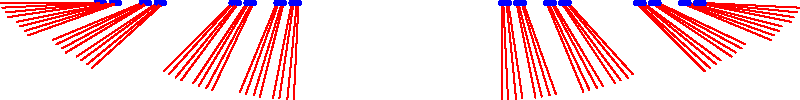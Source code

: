 import graph;

// Set up the canvas size
size(400, 400);

// Define initial parameters
real x0 = 0, x1 = 100;  // Initial endpoints
int levels = 6;         // Number of iterations (reduced for clarity)

real ternaryToBinary(string ternary) {
    string binary = "";
    real v = 0;
    for (int i = 0; i < length(ternary); ++i) {
        v *= 2;
        if (substr(ternary, i, 1) == '0') ;
        else if (substr(ternary, i, 1) == '2') v += 1;
    }
    return v / 2^(length(ternary));
}

// Function to draw Cantor set recursively
void drawCantor(real x, real y, real len, int depth, string ternary) {
    if (depth == 0) {
        draw((x, 0) -- (x + len, 0));
        real r = (ternaryToBinary(ternary));//;/(2^(length(ternary)+1));
        // draw((x, 0) -- (x0 + r * (3/2)^length(ternary), -100), red);
        real angle = r * pi;
        pair p = (cos(angle), sin(angle)) * (x1-x0) / (2*pi);
        draw((x, 0) -- (x, 0) - p, red);
        dot((x,0), blue);
    } else {
        real third = len / 3;
        drawCantor(x, y, third, depth - 1, ternary + "0");
        drawCantor(x + 2 * third, y, third, depth - 1, ternary + "2");
    }
}

// Draw the Cantor set
drawCantor(x0, x1, x1-x0, levels, "");

// Add labels and legend
// label("Cantor Set (Ternary: 0,2)", (50,20), N);
// label("Mapped Set (Binary: 0,1)", (50,-30), N);
// label("Level " + string(levels), (50,10), N);
// dot((80,15),red); label("Cantor points", (85,15), E);
// dot((80,5),blue); label("Mapped points", (85,5), E);

// // Set viewing bounds
// xaxis(Bottom, LeftTicks);
// yaxis(Left, invisible);
// shipout(bbox(5mm, invisible));